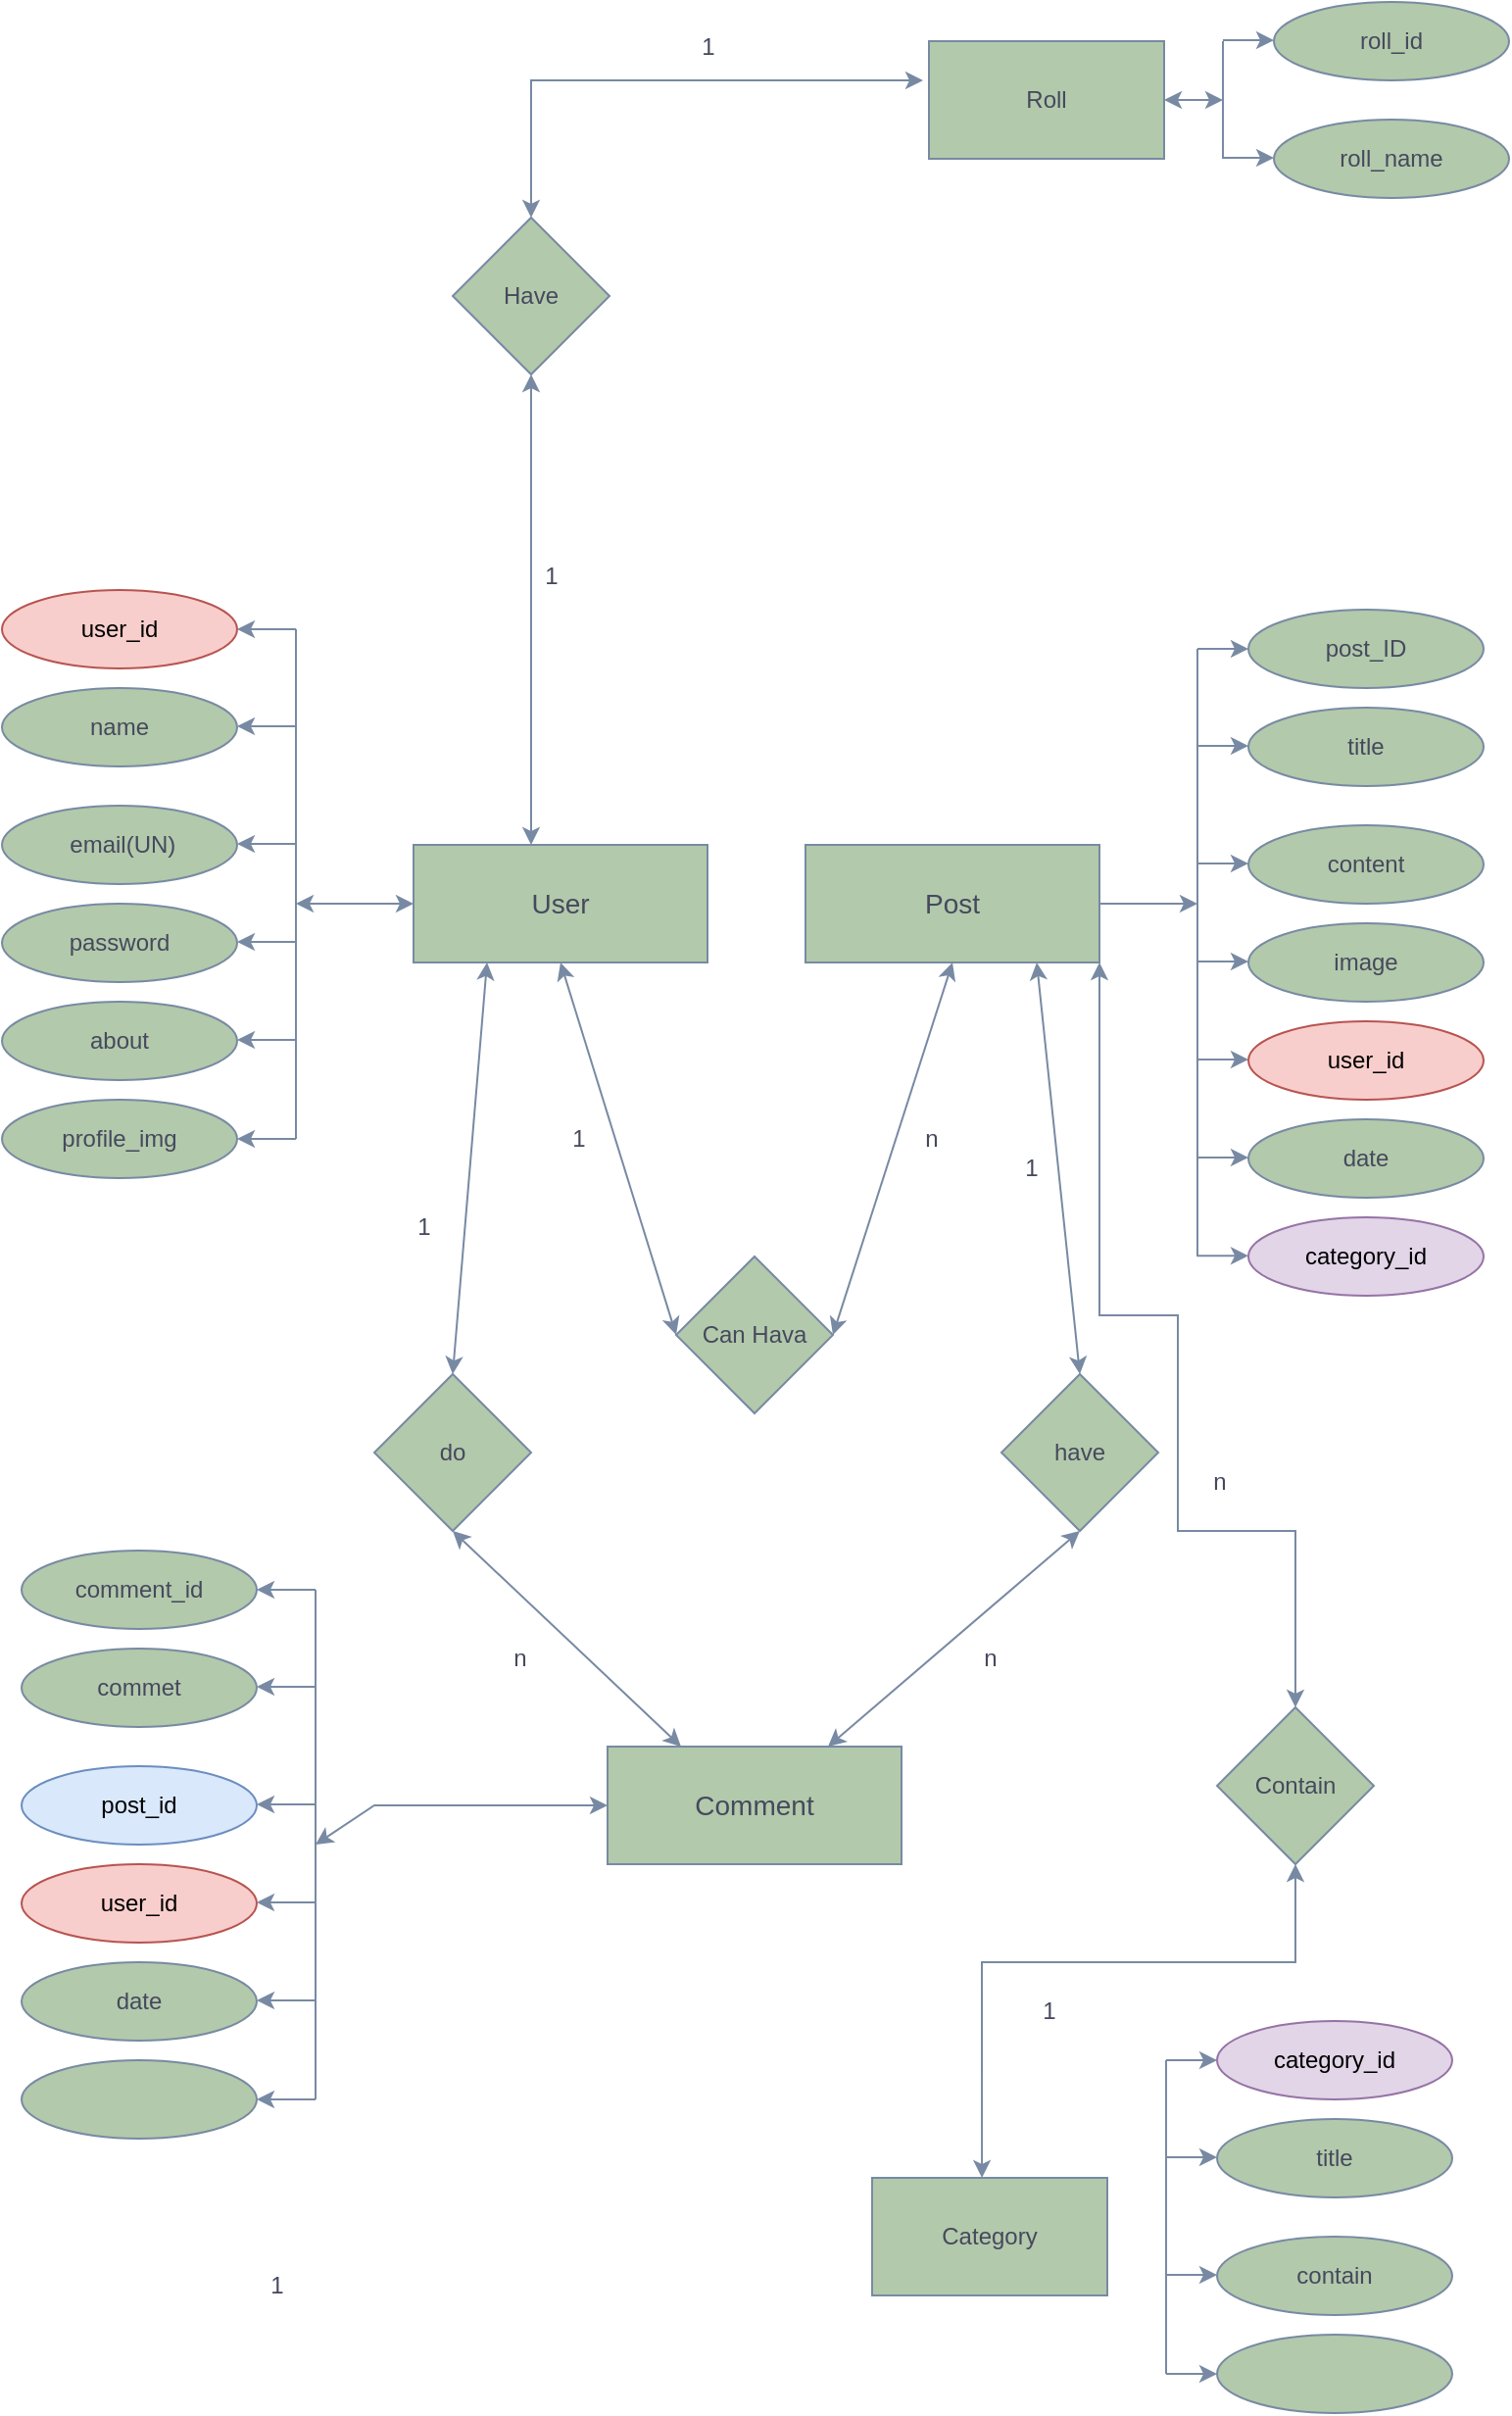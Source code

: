 <mxfile version="21.6.7" type="github">
  <diagram id="C5RBs43oDa-KdzZeNtuy" name="Page-1">
    <mxGraphModel dx="872" dy="1632" grid="1" gridSize="10" guides="1" tooltips="1" connect="1" arrows="1" fold="1" page="1" pageScale="1" pageWidth="827" pageHeight="1169" math="0" shadow="0">
      <root>
        <mxCell id="WIyWlLk6GJQsqaUBKTNV-0" />
        <mxCell id="WIyWlLk6GJQsqaUBKTNV-1" parent="WIyWlLk6GJQsqaUBKTNV-0" />
        <object label="user_id" id="guzwpaJb6h8_8_gseYMg-2">
          <mxCell style="ellipse;whiteSpace=wrap;html=1;rounded=0;labelBackgroundColor=none;fillColor=#f8cecc;strokeColor=#b85450;" vertex="1" parent="WIyWlLk6GJQsqaUBKTNV-1">
            <mxGeometry x="30" y="80" width="120" height="40" as="geometry" />
          </mxCell>
        </object>
        <mxCell id="guzwpaJb6h8_8_gseYMg-3" value="name" style="ellipse;whiteSpace=wrap;html=1;rounded=0;labelBackgroundColor=none;fillColor=#B2C9AB;strokeColor=#788AA3;fontColor=#46495D;" vertex="1" parent="WIyWlLk6GJQsqaUBKTNV-1">
          <mxGeometry x="30" y="130" width="120" height="40" as="geometry" />
        </mxCell>
        <mxCell id="guzwpaJb6h8_8_gseYMg-4" value="&amp;nbsp;email(UN)" style="ellipse;whiteSpace=wrap;html=1;rounded=0;labelBackgroundColor=none;fillColor=#B2C9AB;strokeColor=#788AA3;fontColor=#46495D;" vertex="1" parent="WIyWlLk6GJQsqaUBKTNV-1">
          <mxGeometry x="30" y="190" width="120" height="40" as="geometry" />
        </mxCell>
        <mxCell id="guzwpaJb6h8_8_gseYMg-5" value="password" style="ellipse;whiteSpace=wrap;html=1;rounded=0;labelBackgroundColor=none;fillColor=#B2C9AB;strokeColor=#788AA3;fontColor=#46495D;" vertex="1" parent="WIyWlLk6GJQsqaUBKTNV-1">
          <mxGeometry x="30" y="240" width="120" height="40" as="geometry" />
        </mxCell>
        <mxCell id="guzwpaJb6h8_8_gseYMg-6" value="about" style="ellipse;whiteSpace=wrap;html=1;rounded=0;labelBackgroundColor=none;fillColor=#B2C9AB;strokeColor=#788AA3;fontColor=#46495D;" vertex="1" parent="WIyWlLk6GJQsqaUBKTNV-1">
          <mxGeometry x="30" y="290" width="120" height="40" as="geometry" />
        </mxCell>
        <mxCell id="guzwpaJb6h8_8_gseYMg-7" value="profile_img" style="ellipse;whiteSpace=wrap;html=1;rounded=0;labelBackgroundColor=none;fillColor=#B2C9AB;strokeColor=#788AA3;fontColor=#46495D;" vertex="1" parent="WIyWlLk6GJQsqaUBKTNV-1">
          <mxGeometry x="30" y="340" width="120" height="40" as="geometry" />
        </mxCell>
        <mxCell id="guzwpaJb6h8_8_gseYMg-8" value="" style="endArrow=none;html=1;rounded=0;labelBackgroundColor=none;strokeColor=#788AA3;fontColor=default;" edge="1" parent="WIyWlLk6GJQsqaUBKTNV-1">
          <mxGeometry width="50" height="50" relative="1" as="geometry">
            <mxPoint x="180" y="360" as="sourcePoint" />
            <mxPoint x="180" y="100" as="targetPoint" />
          </mxGeometry>
        </mxCell>
        <mxCell id="guzwpaJb6h8_8_gseYMg-9" value="" style="endArrow=classic;html=1;rounded=0;entryX=1;entryY=0.5;entryDx=0;entryDy=0;labelBackgroundColor=none;strokeColor=#788AA3;fontColor=default;" edge="1" parent="WIyWlLk6GJQsqaUBKTNV-1" target="guzwpaJb6h8_8_gseYMg-7">
          <mxGeometry width="50" height="50" relative="1" as="geometry">
            <mxPoint x="180" y="360" as="sourcePoint" />
            <mxPoint x="440" y="310" as="targetPoint" />
          </mxGeometry>
        </mxCell>
        <mxCell id="guzwpaJb6h8_8_gseYMg-10" value="" style="endArrow=classic;html=1;rounded=0;entryX=1;entryY=0.5;entryDx=0;entryDy=0;labelBackgroundColor=none;strokeColor=#788AA3;fontColor=default;" edge="1" parent="WIyWlLk6GJQsqaUBKTNV-1">
          <mxGeometry width="50" height="50" relative="1" as="geometry">
            <mxPoint x="180" y="209.5" as="sourcePoint" />
            <mxPoint x="150" y="209.5" as="targetPoint" />
          </mxGeometry>
        </mxCell>
        <mxCell id="guzwpaJb6h8_8_gseYMg-11" value="" style="endArrow=classic;html=1;rounded=0;entryX=1;entryY=0.5;entryDx=0;entryDy=0;labelBackgroundColor=none;strokeColor=#788AA3;fontColor=default;" edge="1" parent="WIyWlLk6GJQsqaUBKTNV-1">
          <mxGeometry width="50" height="50" relative="1" as="geometry">
            <mxPoint x="180" y="149.5" as="sourcePoint" />
            <mxPoint x="150" y="149.5" as="targetPoint" />
          </mxGeometry>
        </mxCell>
        <mxCell id="guzwpaJb6h8_8_gseYMg-12" value="" style="endArrow=classic;html=1;rounded=0;entryX=1;entryY=0.5;entryDx=0;entryDy=0;labelBackgroundColor=none;strokeColor=#788AA3;fontColor=default;" edge="1" parent="WIyWlLk6GJQsqaUBKTNV-1">
          <mxGeometry width="50" height="50" relative="1" as="geometry">
            <mxPoint x="180" y="100" as="sourcePoint" />
            <mxPoint x="150" y="100" as="targetPoint" />
          </mxGeometry>
        </mxCell>
        <mxCell id="guzwpaJb6h8_8_gseYMg-14" value="" style="endArrow=classic;html=1;rounded=0;entryX=1;entryY=0.5;entryDx=0;entryDy=0;labelBackgroundColor=none;strokeColor=#788AA3;fontColor=default;" edge="1" parent="WIyWlLk6GJQsqaUBKTNV-1">
          <mxGeometry width="50" height="50" relative="1" as="geometry">
            <mxPoint x="180" y="259.5" as="sourcePoint" />
            <mxPoint x="150" y="259.5" as="targetPoint" />
          </mxGeometry>
        </mxCell>
        <mxCell id="guzwpaJb6h8_8_gseYMg-15" value="" style="endArrow=classic;html=1;rounded=0;entryX=1;entryY=0.5;entryDx=0;entryDy=0;labelBackgroundColor=none;strokeColor=#788AA3;fontColor=default;" edge="1" parent="WIyWlLk6GJQsqaUBKTNV-1">
          <mxGeometry width="50" height="50" relative="1" as="geometry">
            <mxPoint x="180" y="309.5" as="sourcePoint" />
            <mxPoint x="150" y="309.5" as="targetPoint" />
          </mxGeometry>
        </mxCell>
        <mxCell id="guzwpaJb6h8_8_gseYMg-16" value="" style="endArrow=classic;startArrow=classic;html=1;rounded=0;entryX=0;entryY=0.5;entryDx=0;entryDy=0;labelBackgroundColor=none;strokeColor=#788AA3;fontColor=default;" edge="1" parent="WIyWlLk6GJQsqaUBKTNV-1" target="guzwpaJb6h8_8_gseYMg-0">
          <mxGeometry width="50" height="50" relative="1" as="geometry">
            <mxPoint x="180" y="240" as="sourcePoint" />
            <mxPoint x="440" y="310" as="targetPoint" />
            <Array as="points" />
          </mxGeometry>
        </mxCell>
        <mxCell id="guzwpaJb6h8_8_gseYMg-0" value="&lt;font style=&quot;font-size: 14px;&quot;&gt;User&lt;/font&gt;" style="rounded=0;whiteSpace=wrap;html=1;labelBackgroundColor=none;fillColor=#B2C9AB;strokeColor=#788AA3;fontColor=#46495D;" vertex="1" parent="WIyWlLk6GJQsqaUBKTNV-1">
          <mxGeometry x="240" y="210" width="150" height="60" as="geometry" />
        </mxCell>
        <object label="post_ID" id="guzwpaJb6h8_8_gseYMg-17">
          <mxCell style="ellipse;whiteSpace=wrap;html=1;rounded=0;labelBackgroundColor=none;fillColor=#B2C9AB;strokeColor=#788AA3;fontColor=#46495D;" vertex="1" parent="WIyWlLk6GJQsqaUBKTNV-1">
            <mxGeometry x="666" y="90" width="120" height="40" as="geometry" />
          </mxCell>
        </object>
        <mxCell id="guzwpaJb6h8_8_gseYMg-18" value="title" style="ellipse;whiteSpace=wrap;html=1;rounded=0;labelBackgroundColor=none;fillColor=#B2C9AB;strokeColor=#788AA3;fontColor=#46495D;" vertex="1" parent="WIyWlLk6GJQsqaUBKTNV-1">
          <mxGeometry x="666" y="140" width="120" height="40" as="geometry" />
        </mxCell>
        <mxCell id="guzwpaJb6h8_8_gseYMg-19" value="content" style="ellipse;whiteSpace=wrap;html=1;rounded=0;labelBackgroundColor=none;fillColor=#B2C9AB;strokeColor=#788AA3;fontColor=#46495D;" vertex="1" parent="WIyWlLk6GJQsqaUBKTNV-1">
          <mxGeometry x="666" y="200" width="120" height="40" as="geometry" />
        </mxCell>
        <mxCell id="guzwpaJb6h8_8_gseYMg-20" value="image" style="ellipse;whiteSpace=wrap;html=1;rounded=0;labelBackgroundColor=none;fillColor=#B2C9AB;strokeColor=#788AA3;fontColor=#46495D;" vertex="1" parent="WIyWlLk6GJQsqaUBKTNV-1">
          <mxGeometry x="666" y="250" width="120" height="40" as="geometry" />
        </mxCell>
        <mxCell id="guzwpaJb6h8_8_gseYMg-21" value="user_id" style="ellipse;whiteSpace=wrap;html=1;rounded=0;fillColor=#f8cecc;strokeColor=#b85450;labelBackgroundColor=none;" vertex="1" parent="WIyWlLk6GJQsqaUBKTNV-1">
          <mxGeometry x="666" y="300" width="120" height="40" as="geometry" />
        </mxCell>
        <mxCell id="guzwpaJb6h8_8_gseYMg-22" value="date" style="ellipse;whiteSpace=wrap;html=1;rounded=0;labelBackgroundColor=none;fillColor=#B2C9AB;strokeColor=#788AA3;fontColor=#46495D;" vertex="1" parent="WIyWlLk6GJQsqaUBKTNV-1">
          <mxGeometry x="666" y="350" width="120" height="40" as="geometry" />
        </mxCell>
        <mxCell id="guzwpaJb6h8_8_gseYMg-23" value="" style="endArrow=none;html=1;rounded=0;labelBackgroundColor=none;strokeColor=#788AA3;fontColor=default;" edge="1" parent="WIyWlLk6GJQsqaUBKTNV-1">
          <mxGeometry width="50" height="50" relative="1" as="geometry">
            <mxPoint x="640" y="420" as="sourcePoint" />
            <mxPoint x="640" y="110" as="targetPoint" />
            <Array as="points">
              <mxPoint x="640" y="240" />
            </Array>
          </mxGeometry>
        </mxCell>
        <mxCell id="guzwpaJb6h8_8_gseYMg-31" value="&lt;span style=&quot;font-size: 14px;&quot;&gt;Post&lt;/span&gt;" style="rounded=0;whiteSpace=wrap;html=1;labelBackgroundColor=none;fillColor=#B2C9AB;strokeColor=#788AA3;fontColor=#46495D;" vertex="1" parent="WIyWlLk6GJQsqaUBKTNV-1">
          <mxGeometry x="440" y="210" width="150" height="60" as="geometry" />
        </mxCell>
        <mxCell id="guzwpaJb6h8_8_gseYMg-34" value="" style="endArrow=classic;html=1;rounded=0;labelBackgroundColor=none;strokeColor=#788AA3;fontColor=default;" edge="1" parent="WIyWlLk6GJQsqaUBKTNV-1" target="guzwpaJb6h8_8_gseYMg-17">
          <mxGeometry width="50" height="50" relative="1" as="geometry">
            <mxPoint x="640" y="110" as="sourcePoint" />
            <mxPoint x="660" y="60" as="targetPoint" />
          </mxGeometry>
        </mxCell>
        <mxCell id="guzwpaJb6h8_8_gseYMg-35" value="" style="endArrow=classic;html=1;rounded=0;labelBackgroundColor=none;strokeColor=#788AA3;fontColor=default;" edge="1" parent="WIyWlLk6GJQsqaUBKTNV-1" source="guzwpaJb6h8_8_gseYMg-31">
          <mxGeometry width="50" height="50" relative="1" as="geometry">
            <mxPoint x="390" y="290" as="sourcePoint" />
            <mxPoint x="640" y="240" as="targetPoint" />
          </mxGeometry>
        </mxCell>
        <mxCell id="guzwpaJb6h8_8_gseYMg-37" value="" style="endArrow=classic;html=1;rounded=0;labelBackgroundColor=none;strokeColor=#788AA3;fontColor=default;" edge="1" parent="WIyWlLk6GJQsqaUBKTNV-1">
          <mxGeometry width="50" height="50" relative="1" as="geometry">
            <mxPoint x="640" y="159.5" as="sourcePoint" />
            <mxPoint x="666" y="159.5" as="targetPoint" />
          </mxGeometry>
        </mxCell>
        <mxCell id="guzwpaJb6h8_8_gseYMg-38" value="" style="endArrow=classic;html=1;rounded=0;labelBackgroundColor=none;strokeColor=#788AA3;fontColor=default;" edge="1" parent="WIyWlLk6GJQsqaUBKTNV-1">
          <mxGeometry width="50" height="50" relative="1" as="geometry">
            <mxPoint x="640" y="269.5" as="sourcePoint" />
            <mxPoint x="666" y="269.5" as="targetPoint" />
          </mxGeometry>
        </mxCell>
        <mxCell id="guzwpaJb6h8_8_gseYMg-39" value="" style="endArrow=classic;html=1;rounded=0;labelBackgroundColor=none;strokeColor=#788AA3;fontColor=default;" edge="1" parent="WIyWlLk6GJQsqaUBKTNV-1">
          <mxGeometry width="50" height="50" relative="1" as="geometry">
            <mxPoint x="640" y="219.5" as="sourcePoint" />
            <mxPoint x="666" y="219.5" as="targetPoint" />
          </mxGeometry>
        </mxCell>
        <mxCell id="guzwpaJb6h8_8_gseYMg-40" value="" style="endArrow=classic;html=1;rounded=0;labelBackgroundColor=none;strokeColor=#788AA3;fontColor=default;" edge="1" parent="WIyWlLk6GJQsqaUBKTNV-1">
          <mxGeometry width="50" height="50" relative="1" as="geometry">
            <mxPoint x="640" y="319.5" as="sourcePoint" />
            <mxPoint x="666" y="319.5" as="targetPoint" />
          </mxGeometry>
        </mxCell>
        <mxCell id="guzwpaJb6h8_8_gseYMg-41" value="" style="endArrow=classic;html=1;rounded=0;labelBackgroundColor=none;strokeColor=#788AA3;fontColor=default;" edge="1" parent="WIyWlLk6GJQsqaUBKTNV-1">
          <mxGeometry width="50" height="50" relative="1" as="geometry">
            <mxPoint x="640" y="369.5" as="sourcePoint" />
            <mxPoint x="666" y="369.5" as="targetPoint" />
          </mxGeometry>
        </mxCell>
        <mxCell id="guzwpaJb6h8_8_gseYMg-42" value="Can Hava" style="rhombus;whiteSpace=wrap;html=1;strokeColor=#788AA3;fontColor=#46495D;fillColor=#B2C9AB;" vertex="1" parent="WIyWlLk6GJQsqaUBKTNV-1">
          <mxGeometry x="374" y="420" width="80" height="80" as="geometry" />
        </mxCell>
        <mxCell id="guzwpaJb6h8_8_gseYMg-43" value="" style="endArrow=classic;startArrow=classic;html=1;rounded=0;strokeColor=#788AA3;fontColor=#46495D;fillColor=#B2C9AB;entryX=0;entryY=0.5;entryDx=0;entryDy=0;exitX=0.5;exitY=1;exitDx=0;exitDy=0;" edge="1" parent="WIyWlLk6GJQsqaUBKTNV-1" source="guzwpaJb6h8_8_gseYMg-0" target="guzwpaJb6h8_8_gseYMg-42">
          <mxGeometry width="50" height="50" relative="1" as="geometry">
            <mxPoint x="390" y="290" as="sourcePoint" />
            <mxPoint x="440" y="240" as="targetPoint" />
          </mxGeometry>
        </mxCell>
        <mxCell id="guzwpaJb6h8_8_gseYMg-44" value="" style="endArrow=classic;startArrow=classic;html=1;rounded=0;strokeColor=#788AA3;fontColor=#46495D;fillColor=#B2C9AB;entryX=0.5;entryY=1;entryDx=0;entryDy=0;exitX=1;exitY=0.5;exitDx=0;exitDy=0;" edge="1" parent="WIyWlLk6GJQsqaUBKTNV-1" source="guzwpaJb6h8_8_gseYMg-42" target="guzwpaJb6h8_8_gseYMg-31">
          <mxGeometry width="50" height="50" relative="1" as="geometry">
            <mxPoint x="390" y="290" as="sourcePoint" />
            <mxPoint x="520" y="200" as="targetPoint" />
          </mxGeometry>
        </mxCell>
        <mxCell id="guzwpaJb6h8_8_gseYMg-45" value="1" style="text;html=1;align=center;verticalAlign=middle;resizable=0;points=[];autosize=1;strokeColor=none;fillColor=none;fontColor=#46495D;" vertex="1" parent="WIyWlLk6GJQsqaUBKTNV-1">
          <mxGeometry x="309" y="345" width="30" height="30" as="geometry" />
        </mxCell>
        <mxCell id="guzwpaJb6h8_8_gseYMg-47" value="n" style="text;html=1;align=center;verticalAlign=middle;resizable=0;points=[];autosize=1;strokeColor=none;fillColor=none;fontColor=#46495D;" vertex="1" parent="WIyWlLk6GJQsqaUBKTNV-1">
          <mxGeometry x="489" y="345" width="30" height="30" as="geometry" />
        </mxCell>
        <object label="comment_id" id="guzwpaJb6h8_8_gseYMg-49">
          <mxCell style="ellipse;whiteSpace=wrap;html=1;rounded=0;labelBackgroundColor=none;fillColor=#B2C9AB;strokeColor=#788AA3;fontColor=#46495D;" vertex="1" parent="WIyWlLk6GJQsqaUBKTNV-1">
            <mxGeometry x="40" y="570" width="120" height="40" as="geometry" />
          </mxCell>
        </object>
        <mxCell id="guzwpaJb6h8_8_gseYMg-50" value="commet" style="ellipse;whiteSpace=wrap;html=1;rounded=0;labelBackgroundColor=none;fillColor=#B2C9AB;strokeColor=#788AA3;fontColor=#46495D;" vertex="1" parent="WIyWlLk6GJQsqaUBKTNV-1">
          <mxGeometry x="40" y="620" width="120" height="40" as="geometry" />
        </mxCell>
        <mxCell id="guzwpaJb6h8_8_gseYMg-51" value="post_id" style="ellipse;whiteSpace=wrap;html=1;rounded=0;labelBackgroundColor=none;fillColor=#dae8fc;strokeColor=#6c8ebf;" vertex="1" parent="WIyWlLk6GJQsqaUBKTNV-1">
          <mxGeometry x="40" y="680" width="120" height="40" as="geometry" />
        </mxCell>
        <mxCell id="guzwpaJb6h8_8_gseYMg-52" value="user_id" style="ellipse;whiteSpace=wrap;html=1;rounded=0;labelBackgroundColor=none;fillColor=#f8cecc;strokeColor=#b85450;" vertex="1" parent="WIyWlLk6GJQsqaUBKTNV-1">
          <mxGeometry x="40" y="730" width="120" height="40" as="geometry" />
        </mxCell>
        <mxCell id="guzwpaJb6h8_8_gseYMg-53" value="date" style="ellipse;whiteSpace=wrap;html=1;rounded=0;labelBackgroundColor=none;fillColor=#B2C9AB;strokeColor=#788AA3;fontColor=#46495D;" vertex="1" parent="WIyWlLk6GJQsqaUBKTNV-1">
          <mxGeometry x="40" y="780" width="120" height="40" as="geometry" />
        </mxCell>
        <mxCell id="guzwpaJb6h8_8_gseYMg-54" value="" style="ellipse;whiteSpace=wrap;html=1;rounded=0;labelBackgroundColor=none;fillColor=#B2C9AB;strokeColor=#788AA3;fontColor=#46495D;" vertex="1" parent="WIyWlLk6GJQsqaUBKTNV-1">
          <mxGeometry x="40" y="830" width="120" height="40" as="geometry" />
        </mxCell>
        <mxCell id="guzwpaJb6h8_8_gseYMg-55" value="" style="endArrow=none;html=1;rounded=0;labelBackgroundColor=none;strokeColor=#788AA3;fontColor=default;" edge="1" parent="WIyWlLk6GJQsqaUBKTNV-1">
          <mxGeometry width="50" height="50" relative="1" as="geometry">
            <mxPoint x="190" y="850" as="sourcePoint" />
            <mxPoint x="190" y="590" as="targetPoint" />
          </mxGeometry>
        </mxCell>
        <mxCell id="guzwpaJb6h8_8_gseYMg-56" value="" style="endArrow=classic;html=1;rounded=0;entryX=1;entryY=0.5;entryDx=0;entryDy=0;labelBackgroundColor=none;strokeColor=#788AA3;fontColor=default;" edge="1" target="guzwpaJb6h8_8_gseYMg-54" parent="WIyWlLk6GJQsqaUBKTNV-1">
          <mxGeometry width="50" height="50" relative="1" as="geometry">
            <mxPoint x="190" y="850" as="sourcePoint" />
            <mxPoint x="450" y="800" as="targetPoint" />
          </mxGeometry>
        </mxCell>
        <mxCell id="guzwpaJb6h8_8_gseYMg-57" value="" style="endArrow=classic;html=1;rounded=0;entryX=1;entryY=0.5;entryDx=0;entryDy=0;labelBackgroundColor=none;strokeColor=#788AA3;fontColor=default;" edge="1" parent="WIyWlLk6GJQsqaUBKTNV-1">
          <mxGeometry width="50" height="50" relative="1" as="geometry">
            <mxPoint x="190" y="699.5" as="sourcePoint" />
            <mxPoint x="160" y="699.5" as="targetPoint" />
          </mxGeometry>
        </mxCell>
        <mxCell id="guzwpaJb6h8_8_gseYMg-58" value="" style="endArrow=classic;html=1;rounded=0;entryX=1;entryY=0.5;entryDx=0;entryDy=0;labelBackgroundColor=none;strokeColor=#788AA3;fontColor=default;" edge="1" parent="WIyWlLk6GJQsqaUBKTNV-1">
          <mxGeometry width="50" height="50" relative="1" as="geometry">
            <mxPoint x="190" y="639.5" as="sourcePoint" />
            <mxPoint x="160" y="639.5" as="targetPoint" />
          </mxGeometry>
        </mxCell>
        <mxCell id="guzwpaJb6h8_8_gseYMg-59" value="" style="endArrow=classic;html=1;rounded=0;entryX=1;entryY=0.5;entryDx=0;entryDy=0;labelBackgroundColor=none;strokeColor=#788AA3;fontColor=default;" edge="1" parent="WIyWlLk6GJQsqaUBKTNV-1">
          <mxGeometry width="50" height="50" relative="1" as="geometry">
            <mxPoint x="190" y="590" as="sourcePoint" />
            <mxPoint x="160" y="590" as="targetPoint" />
          </mxGeometry>
        </mxCell>
        <mxCell id="guzwpaJb6h8_8_gseYMg-60" value="" style="endArrow=classic;html=1;rounded=0;entryX=1;entryY=0.5;entryDx=0;entryDy=0;labelBackgroundColor=none;strokeColor=#788AA3;fontColor=default;" edge="1" parent="WIyWlLk6GJQsqaUBKTNV-1">
          <mxGeometry width="50" height="50" relative="1" as="geometry">
            <mxPoint x="190" y="749.5" as="sourcePoint" />
            <mxPoint x="160" y="749.5" as="targetPoint" />
          </mxGeometry>
        </mxCell>
        <mxCell id="guzwpaJb6h8_8_gseYMg-61" value="" style="endArrow=classic;html=1;rounded=0;entryX=1;entryY=0.5;entryDx=0;entryDy=0;labelBackgroundColor=none;strokeColor=#788AA3;fontColor=default;" edge="1" parent="WIyWlLk6GJQsqaUBKTNV-1">
          <mxGeometry width="50" height="50" relative="1" as="geometry">
            <mxPoint x="190" y="799.5" as="sourcePoint" />
            <mxPoint x="160" y="799.5" as="targetPoint" />
          </mxGeometry>
        </mxCell>
        <mxCell id="guzwpaJb6h8_8_gseYMg-62" value="" style="endArrow=classic;startArrow=classic;html=1;rounded=0;entryX=0;entryY=0.5;entryDx=0;entryDy=0;labelBackgroundColor=none;strokeColor=#788AA3;fontColor=default;" edge="1" target="guzwpaJb6h8_8_gseYMg-63" parent="WIyWlLk6GJQsqaUBKTNV-1">
          <mxGeometry width="50" height="50" relative="1" as="geometry">
            <mxPoint x="190" y="720" as="sourcePoint" />
            <mxPoint x="450" y="710" as="targetPoint" />
            <Array as="points">
              <mxPoint x="220" y="700" />
            </Array>
          </mxGeometry>
        </mxCell>
        <mxCell id="guzwpaJb6h8_8_gseYMg-63" value="&lt;span style=&quot;font-size: 14px;&quot;&gt;Comment&lt;/span&gt;" style="rounded=0;whiteSpace=wrap;html=1;labelBackgroundColor=none;fillColor=#B2C9AB;strokeColor=#788AA3;fontColor=#46495D;" vertex="1" parent="WIyWlLk6GJQsqaUBKTNV-1">
          <mxGeometry x="339" y="670" width="150" height="60" as="geometry" />
        </mxCell>
        <mxCell id="guzwpaJb6h8_8_gseYMg-65" value="do" style="rhombus;whiteSpace=wrap;html=1;strokeColor=#788AA3;fontColor=#46495D;fillColor=#B2C9AB;" vertex="1" parent="WIyWlLk6GJQsqaUBKTNV-1">
          <mxGeometry x="220" y="480" width="80" height="80" as="geometry" />
        </mxCell>
        <mxCell id="guzwpaJb6h8_8_gseYMg-66" value="" style="endArrow=classic;startArrow=classic;html=1;rounded=0;strokeColor=#788AA3;fontColor=#46495D;fillColor=#B2C9AB;entryX=0.25;entryY=1;entryDx=0;entryDy=0;exitX=0.5;exitY=0;exitDx=0;exitDy=0;" edge="1" parent="WIyWlLk6GJQsqaUBKTNV-1" source="guzwpaJb6h8_8_gseYMg-65" target="guzwpaJb6h8_8_gseYMg-0">
          <mxGeometry width="50" height="50" relative="1" as="geometry">
            <mxPoint x="390" y="620" as="sourcePoint" />
            <mxPoint x="440" y="570" as="targetPoint" />
          </mxGeometry>
        </mxCell>
        <mxCell id="guzwpaJb6h8_8_gseYMg-67" value="" style="endArrow=classic;startArrow=classic;html=1;rounded=0;strokeColor=#788AA3;fontColor=#46495D;fillColor=#B2C9AB;exitX=0.25;exitY=0;exitDx=0;exitDy=0;entryX=0.5;entryY=1;entryDx=0;entryDy=0;" edge="1" parent="WIyWlLk6GJQsqaUBKTNV-1" source="guzwpaJb6h8_8_gseYMg-63" target="guzwpaJb6h8_8_gseYMg-65">
          <mxGeometry width="50" height="50" relative="1" as="geometry">
            <mxPoint x="396" y="670" as="sourcePoint" />
            <mxPoint x="260" y="570" as="targetPoint" />
          </mxGeometry>
        </mxCell>
        <mxCell id="guzwpaJb6h8_8_gseYMg-69" value="have" style="rhombus;whiteSpace=wrap;html=1;strokeColor=#788AA3;fontColor=#46495D;fillColor=#B2C9AB;" vertex="1" parent="WIyWlLk6GJQsqaUBKTNV-1">
          <mxGeometry x="540" y="480" width="80" height="80" as="geometry" />
        </mxCell>
        <mxCell id="guzwpaJb6h8_8_gseYMg-70" value="1" style="text;html=1;align=center;verticalAlign=middle;resizable=0;points=[];autosize=1;strokeColor=none;fillColor=none;fontColor=#46495D;" vertex="1" parent="WIyWlLk6GJQsqaUBKTNV-1">
          <mxGeometry x="230" y="390" width="30" height="30" as="geometry" />
        </mxCell>
        <mxCell id="guzwpaJb6h8_8_gseYMg-71" value="n" style="text;html=1;align=center;verticalAlign=middle;resizable=0;points=[];autosize=1;strokeColor=none;fillColor=none;fontColor=#46495D;" vertex="1" parent="WIyWlLk6GJQsqaUBKTNV-1">
          <mxGeometry x="279" y="610" width="30" height="30" as="geometry" />
        </mxCell>
        <mxCell id="guzwpaJb6h8_8_gseYMg-72" value="" style="endArrow=classic;startArrow=classic;html=1;rounded=0;strokeColor=#788AA3;fontColor=#46495D;fillColor=#B2C9AB;entryX=0.25;entryY=1;entryDx=0;entryDy=0;exitX=0.5;exitY=0;exitDx=0;exitDy=0;" edge="1" parent="WIyWlLk6GJQsqaUBKTNV-1" source="guzwpaJb6h8_8_gseYMg-69">
          <mxGeometry width="50" height="50" relative="1" as="geometry">
            <mxPoint x="540" y="480" as="sourcePoint" />
            <mxPoint x="558" y="270" as="targetPoint" />
          </mxGeometry>
        </mxCell>
        <mxCell id="guzwpaJb6h8_8_gseYMg-73" value="" style="endArrow=classic;startArrow=classic;html=1;rounded=0;strokeColor=#788AA3;fontColor=#46495D;fillColor=#B2C9AB;exitX=0.75;exitY=0;exitDx=0;exitDy=0;entryX=0.5;entryY=1;entryDx=0;entryDy=0;" edge="1" parent="WIyWlLk6GJQsqaUBKTNV-1" source="guzwpaJb6h8_8_gseYMg-63" target="guzwpaJb6h8_8_gseYMg-69">
          <mxGeometry width="50" height="50" relative="1" as="geometry">
            <mxPoint x="726" y="670" as="sourcePoint" />
            <mxPoint x="590" y="560" as="targetPoint" />
          </mxGeometry>
        </mxCell>
        <mxCell id="guzwpaJb6h8_8_gseYMg-74" value="1" style="text;html=1;align=center;verticalAlign=middle;resizable=0;points=[];autosize=1;strokeColor=none;fillColor=none;fontColor=#46495D;" vertex="1" parent="WIyWlLk6GJQsqaUBKTNV-1">
          <mxGeometry x="540" y="360" width="30" height="30" as="geometry" />
        </mxCell>
        <mxCell id="guzwpaJb6h8_8_gseYMg-75" value="n" style="text;html=1;align=center;verticalAlign=middle;resizable=0;points=[];autosize=1;strokeColor=none;fillColor=none;fontColor=#46495D;" vertex="1" parent="WIyWlLk6GJQsqaUBKTNV-1">
          <mxGeometry x="519" y="610" width="30" height="30" as="geometry" />
        </mxCell>
        <mxCell id="guzwpaJb6h8_8_gseYMg-76" value="Category" style="rounded=0;whiteSpace=wrap;html=1;strokeColor=#788AA3;fontColor=#46495D;fillColor=#B2C9AB;" vertex="1" parent="WIyWlLk6GJQsqaUBKTNV-1">
          <mxGeometry x="474" y="890" width="120" height="60" as="geometry" />
        </mxCell>
        <mxCell id="guzwpaJb6h8_8_gseYMg-91" value="title" style="ellipse;whiteSpace=wrap;html=1;rounded=0;labelBackgroundColor=none;fillColor=#B2C9AB;strokeColor=#788AA3;fontColor=#46495D;" vertex="1" parent="WIyWlLk6GJQsqaUBKTNV-1">
          <mxGeometry x="650" y="860" width="120" height="40" as="geometry" />
        </mxCell>
        <mxCell id="guzwpaJb6h8_8_gseYMg-92" value="contain" style="ellipse;whiteSpace=wrap;html=1;rounded=0;labelBackgroundColor=none;fillColor=#B2C9AB;strokeColor=#788AA3;fontColor=#46495D;" vertex="1" parent="WIyWlLk6GJQsqaUBKTNV-1">
          <mxGeometry x="650" y="920" width="120" height="40" as="geometry" />
        </mxCell>
        <mxCell id="guzwpaJb6h8_8_gseYMg-93" value="" style="ellipse;whiteSpace=wrap;html=1;rounded=0;labelBackgroundColor=none;fillColor=#B2C9AB;strokeColor=#788AA3;fontColor=#46495D;" vertex="1" parent="WIyWlLk6GJQsqaUBKTNV-1">
          <mxGeometry x="650" y="970" width="120" height="40" as="geometry" />
        </mxCell>
        <mxCell id="guzwpaJb6h8_8_gseYMg-96" value="" style="endArrow=none;html=1;rounded=0;labelBackgroundColor=none;strokeColor=#788AA3;fontColor=default;" edge="1" parent="WIyWlLk6GJQsqaUBKTNV-1">
          <mxGeometry width="50" height="50" relative="1" as="geometry">
            <mxPoint x="624" y="990" as="sourcePoint" />
            <mxPoint x="624" y="830" as="targetPoint" />
            <Array as="points">
              <mxPoint x="624" y="960" />
            </Array>
          </mxGeometry>
        </mxCell>
        <mxCell id="guzwpaJb6h8_8_gseYMg-97" value="" style="endArrow=classic;html=1;rounded=0;labelBackgroundColor=none;strokeColor=#788AA3;fontColor=default;" edge="1" parent="WIyWlLk6GJQsqaUBKTNV-1">
          <mxGeometry width="50" height="50" relative="1" as="geometry">
            <mxPoint x="624" y="830" as="sourcePoint" />
            <mxPoint x="650" y="830" as="targetPoint" />
          </mxGeometry>
        </mxCell>
        <mxCell id="guzwpaJb6h8_8_gseYMg-98" value="" style="endArrow=classic;html=1;rounded=0;labelBackgroundColor=none;strokeColor=#788AA3;fontColor=default;" edge="1" parent="WIyWlLk6GJQsqaUBKTNV-1">
          <mxGeometry width="50" height="50" relative="1" as="geometry">
            <mxPoint x="624" y="879.5" as="sourcePoint" />
            <mxPoint x="650" y="879.5" as="targetPoint" />
          </mxGeometry>
        </mxCell>
        <mxCell id="guzwpaJb6h8_8_gseYMg-100" value="" style="endArrow=classic;html=1;rounded=0;labelBackgroundColor=none;strokeColor=#788AA3;fontColor=default;" edge="1" parent="WIyWlLk6GJQsqaUBKTNV-1">
          <mxGeometry width="50" height="50" relative="1" as="geometry">
            <mxPoint x="624" y="939.5" as="sourcePoint" />
            <mxPoint x="650" y="939.5" as="targetPoint" />
          </mxGeometry>
        </mxCell>
        <mxCell id="guzwpaJb6h8_8_gseYMg-103" value="" style="endArrow=classic;html=1;rounded=0;labelBackgroundColor=none;strokeColor=#788AA3;fontColor=default;" edge="1" parent="WIyWlLk6GJQsqaUBKTNV-1">
          <mxGeometry width="50" height="50" relative="1" as="geometry">
            <mxPoint x="624" y="990" as="sourcePoint" />
            <mxPoint x="650" y="990" as="targetPoint" />
          </mxGeometry>
        </mxCell>
        <mxCell id="guzwpaJb6h8_8_gseYMg-104" value="category_id" style="ellipse;whiteSpace=wrap;html=1;rounded=0;labelBackgroundColor=none;fillColor=#e1d5e7;strokeColor=#9673a6;" vertex="1" parent="WIyWlLk6GJQsqaUBKTNV-1">
          <mxGeometry x="666" y="400" width="120" height="40" as="geometry" />
        </mxCell>
        <mxCell id="guzwpaJb6h8_8_gseYMg-105" value="category_id" style="ellipse;whiteSpace=wrap;html=1;rounded=0;labelBackgroundColor=none;fillColor=#e1d5e7;strokeColor=#9673a6;" vertex="1" parent="WIyWlLk6GJQsqaUBKTNV-1">
          <mxGeometry x="650" y="810" width="120" height="40" as="geometry" />
        </mxCell>
        <mxCell id="guzwpaJb6h8_8_gseYMg-106" value="" style="endArrow=classic;html=1;rounded=0;labelBackgroundColor=none;strokeColor=#788AA3;fontColor=default;" edge="1" parent="WIyWlLk6GJQsqaUBKTNV-1">
          <mxGeometry width="50" height="50" relative="1" as="geometry">
            <mxPoint x="640" y="419.57" as="sourcePoint" />
            <mxPoint x="666" y="419.57" as="targetPoint" />
          </mxGeometry>
        </mxCell>
        <mxCell id="guzwpaJb6h8_8_gseYMg-107" value="Contain" style="rhombus;whiteSpace=wrap;html=1;strokeColor=#788AA3;fontColor=#46495D;fillColor=#B2C9AB;" vertex="1" parent="WIyWlLk6GJQsqaUBKTNV-1">
          <mxGeometry x="650" y="650" width="80" height="80" as="geometry" />
        </mxCell>
        <mxCell id="guzwpaJb6h8_8_gseYMg-108" value="" style="endArrow=classic;startArrow=classic;html=1;rounded=0;strokeColor=#788AA3;fontColor=#46495D;fillColor=#B2C9AB;entryX=0.5;entryY=1;entryDx=0;entryDy=0;exitX=0.467;exitY=0;exitDx=0;exitDy=0;exitPerimeter=0;" edge="1" parent="WIyWlLk6GJQsqaUBKTNV-1" source="guzwpaJb6h8_8_gseYMg-76" target="guzwpaJb6h8_8_gseYMg-107">
          <mxGeometry width="50" height="50" relative="1" as="geometry">
            <mxPoint x="390" y="770" as="sourcePoint" />
            <mxPoint x="690" y="770" as="targetPoint" />
            <Array as="points">
              <mxPoint x="530" y="780" />
              <mxPoint x="690" y="780" />
            </Array>
          </mxGeometry>
        </mxCell>
        <mxCell id="guzwpaJb6h8_8_gseYMg-109" value="n" style="text;html=1;align=center;verticalAlign=middle;resizable=0;points=[];autosize=1;strokeColor=none;fillColor=none;fontColor=#46495D;" vertex="1" parent="WIyWlLk6GJQsqaUBKTNV-1">
          <mxGeometry x="636" y="520" width="30" height="30" as="geometry" />
        </mxCell>
        <mxCell id="guzwpaJb6h8_8_gseYMg-110" value="1" style="text;html=1;align=center;verticalAlign=middle;resizable=0;points=[];autosize=1;strokeColor=none;fillColor=none;fontColor=#46495D;" vertex="1" parent="WIyWlLk6GJQsqaUBKTNV-1">
          <mxGeometry x="549" y="790" width="30" height="30" as="geometry" />
        </mxCell>
        <mxCell id="guzwpaJb6h8_8_gseYMg-111" value="" style="endArrow=classic;startArrow=classic;html=1;rounded=0;strokeColor=#788AA3;fontColor=#46495D;fillColor=#B2C9AB;exitX=0.5;exitY=0;exitDx=0;exitDy=0;entryX=1;entryY=1;entryDx=0;entryDy=0;" edge="1" parent="WIyWlLk6GJQsqaUBKTNV-1" source="guzwpaJb6h8_8_gseYMg-107" target="guzwpaJb6h8_8_gseYMg-31">
          <mxGeometry width="50" height="50" relative="1" as="geometry">
            <mxPoint x="690" y="560" as="sourcePoint" />
            <mxPoint x="590" y="450" as="targetPoint" />
            <Array as="points">
              <mxPoint x="690" y="560" />
              <mxPoint x="630" y="560" />
              <mxPoint x="630" y="450" />
              <mxPoint x="590" y="450" />
            </Array>
          </mxGeometry>
        </mxCell>
        <mxCell id="guzwpaJb6h8_8_gseYMg-133" value="1" style="text;html=1;align=center;verticalAlign=middle;resizable=0;points=[];autosize=1;strokeColor=none;fillColor=none;fontColor=#46495D;" vertex="1" parent="WIyWlLk6GJQsqaUBKTNV-1">
          <mxGeometry x="155" y="930" width="30" height="30" as="geometry" />
        </mxCell>
        <mxCell id="guzwpaJb6h8_8_gseYMg-149" value="Roll" style="rounded=0;whiteSpace=wrap;html=1;strokeColor=#788AA3;fontColor=#46495D;fillColor=#B2C9AB;" vertex="1" parent="WIyWlLk6GJQsqaUBKTNV-1">
          <mxGeometry x="503" y="-200" width="120" height="60" as="geometry" />
        </mxCell>
        <mxCell id="guzwpaJb6h8_8_gseYMg-150" value="roll_id" style="ellipse;whiteSpace=wrap;html=1;rounded=0;labelBackgroundColor=none;fillColor=#B2C9AB;strokeColor=#788AA3;fontColor=#46495D;" vertex="1" parent="WIyWlLk6GJQsqaUBKTNV-1">
          <mxGeometry x="679" y="-220" width="120" height="40" as="geometry" />
        </mxCell>
        <mxCell id="guzwpaJb6h8_8_gseYMg-151" value="roll_name" style="ellipse;whiteSpace=wrap;html=1;rounded=0;labelBackgroundColor=none;fillColor=#B2C9AB;strokeColor=#788AA3;fontColor=#46495D;" vertex="1" parent="WIyWlLk6GJQsqaUBKTNV-1">
          <mxGeometry x="679" y="-160" width="120" height="40" as="geometry" />
        </mxCell>
        <mxCell id="guzwpaJb6h8_8_gseYMg-152" value="" style="endArrow=none;html=1;rounded=0;labelBackgroundColor=none;strokeColor=#788AA3;fontColor=default;" edge="1" parent="WIyWlLk6GJQsqaUBKTNV-1">
          <mxGeometry width="50" height="50" relative="1" as="geometry">
            <mxPoint x="653" y="-140" as="sourcePoint" />
            <mxPoint x="653" y="-200" as="targetPoint" />
            <Array as="points" />
          </mxGeometry>
        </mxCell>
        <mxCell id="guzwpaJb6h8_8_gseYMg-153" value="" style="endArrow=classic;html=1;rounded=0;labelBackgroundColor=none;strokeColor=#788AA3;fontColor=default;" edge="1" parent="WIyWlLk6GJQsqaUBKTNV-1">
          <mxGeometry width="50" height="50" relative="1" as="geometry">
            <mxPoint x="653" y="-200.5" as="sourcePoint" />
            <mxPoint x="679" y="-200.5" as="targetPoint" />
          </mxGeometry>
        </mxCell>
        <mxCell id="guzwpaJb6h8_8_gseYMg-154" value="" style="endArrow=classic;html=1;rounded=0;labelBackgroundColor=none;strokeColor=#788AA3;fontColor=default;" edge="1" parent="WIyWlLk6GJQsqaUBKTNV-1">
          <mxGeometry width="50" height="50" relative="1" as="geometry">
            <mxPoint x="653" y="-140.5" as="sourcePoint" />
            <mxPoint x="679" y="-140.5" as="targetPoint" />
          </mxGeometry>
        </mxCell>
        <mxCell id="guzwpaJb6h8_8_gseYMg-155" value="" style="endArrow=classic;startArrow=classic;html=1;rounded=0;strokeColor=#788AA3;fontColor=#46495D;fillColor=#B2C9AB;exitX=1;exitY=0.5;exitDx=0;exitDy=0;" edge="1" parent="WIyWlLk6GJQsqaUBKTNV-1" source="guzwpaJb6h8_8_gseYMg-149">
          <mxGeometry width="50" height="50" relative="1" as="geometry">
            <mxPoint x="813" y="-190" as="sourcePoint" />
            <mxPoint x="653" y="-170" as="targetPoint" />
          </mxGeometry>
        </mxCell>
        <mxCell id="guzwpaJb6h8_8_gseYMg-156" value="Have" style="rhombus;whiteSpace=wrap;html=1;strokeColor=#788AA3;fontColor=#46495D;fillColor=#B2C9AB;" vertex="1" parent="WIyWlLk6GJQsqaUBKTNV-1">
          <mxGeometry x="260" y="-110" width="80" height="80" as="geometry" />
        </mxCell>
        <mxCell id="guzwpaJb6h8_8_gseYMg-157" value="" style="endArrow=classic;startArrow=classic;html=1;rounded=0;strokeColor=#788AA3;fontColor=#46495D;fillColor=#B2C9AB;entryX=0.5;entryY=1;entryDx=0;entryDy=0;exitX=0.4;exitY=0;exitDx=0;exitDy=0;exitPerimeter=0;" edge="1" parent="WIyWlLk6GJQsqaUBKTNV-1" source="guzwpaJb6h8_8_gseYMg-0" target="guzwpaJb6h8_8_gseYMg-156">
          <mxGeometry width="50" height="50" relative="1" as="geometry">
            <mxPoint x="390" y="60" as="sourcePoint" />
            <mxPoint x="440" y="10" as="targetPoint" />
          </mxGeometry>
        </mxCell>
        <mxCell id="guzwpaJb6h8_8_gseYMg-158" value="" style="endArrow=classic;startArrow=classic;html=1;rounded=0;strokeColor=#788AA3;fontColor=#46495D;fillColor=#B2C9AB;" edge="1" parent="WIyWlLk6GJQsqaUBKTNV-1">
          <mxGeometry width="50" height="50" relative="1" as="geometry">
            <mxPoint x="300" y="-110" as="sourcePoint" />
            <mxPoint x="500" y="-180" as="targetPoint" />
            <Array as="points">
              <mxPoint x="300" y="-180" />
            </Array>
          </mxGeometry>
        </mxCell>
        <mxCell id="guzwpaJb6h8_8_gseYMg-159" value="1" style="text;html=1;align=center;verticalAlign=middle;resizable=0;points=[];autosize=1;strokeColor=none;fillColor=none;fontColor=#46495D;" vertex="1" parent="WIyWlLk6GJQsqaUBKTNV-1">
          <mxGeometry x="375" y="-212" width="30" height="30" as="geometry" />
        </mxCell>
        <mxCell id="guzwpaJb6h8_8_gseYMg-160" value="1" style="text;html=1;align=center;verticalAlign=middle;resizable=0;points=[];autosize=1;strokeColor=none;fillColor=none;fontColor=#46495D;" vertex="1" parent="WIyWlLk6GJQsqaUBKTNV-1">
          <mxGeometry x="295" y="58" width="30" height="30" as="geometry" />
        </mxCell>
      </root>
    </mxGraphModel>
  </diagram>
</mxfile>
